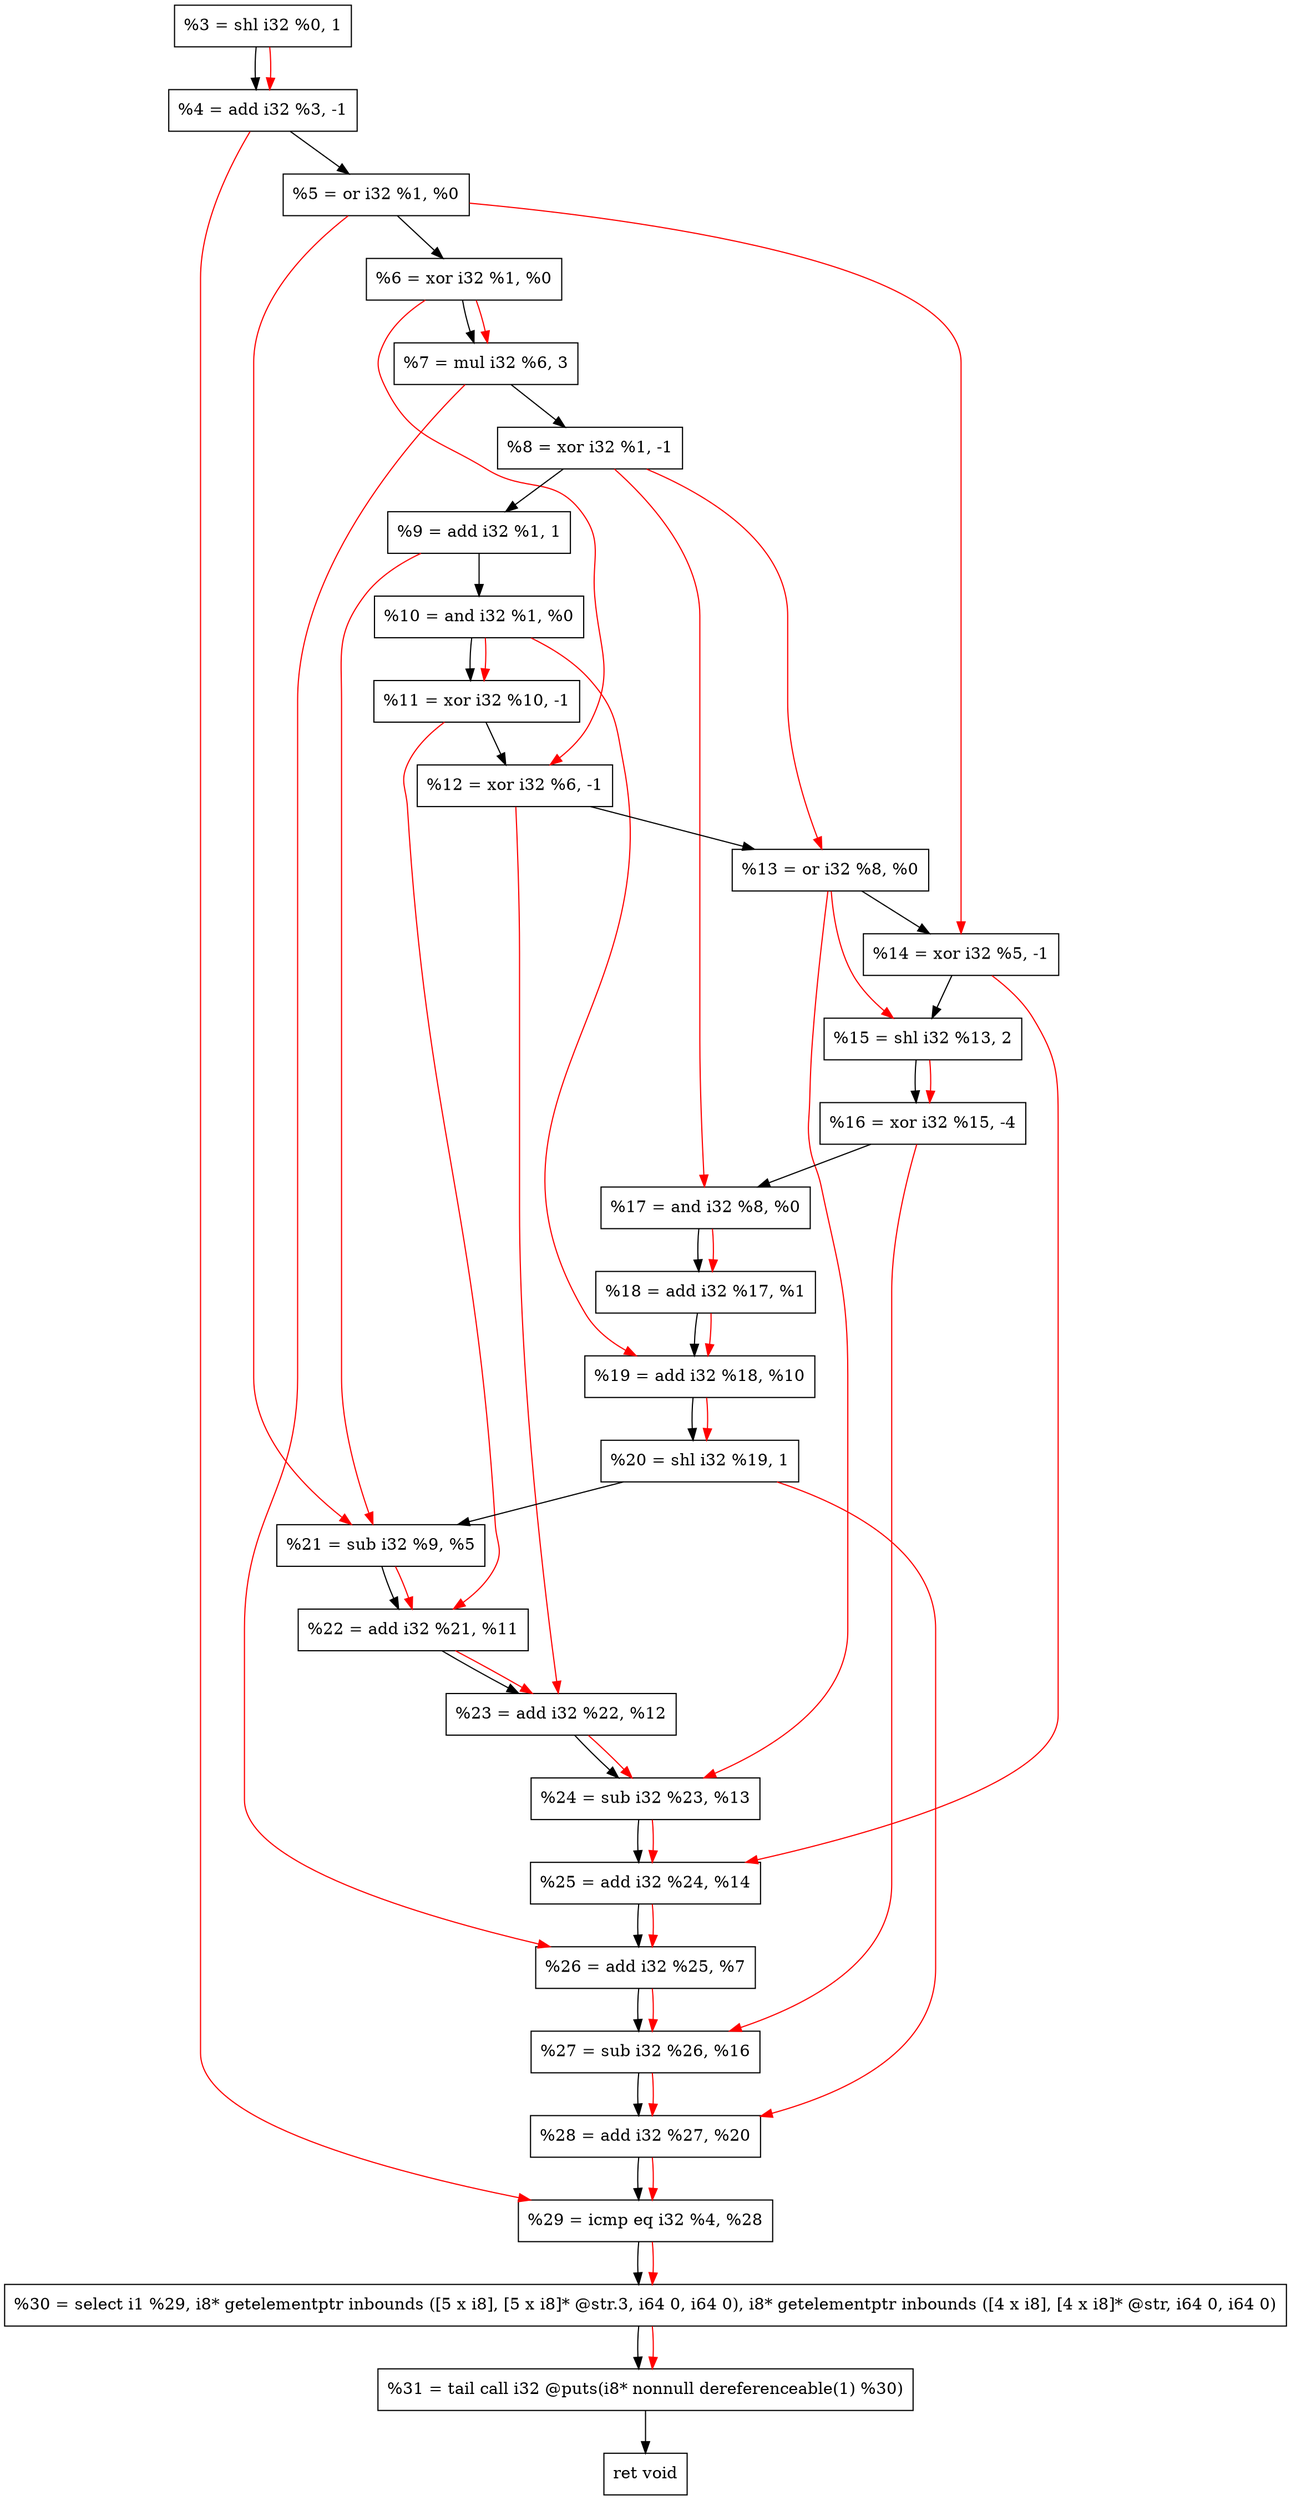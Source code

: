 digraph "DFG for'crackme' function" {
	Node0x131bc10[shape=record, label="  %3 = shl i32 %0, 1"];
	Node0x131bcb0[shape=record, label="  %4 = add i32 %3, -1"];
	Node0x131bd70[shape=record, label="  %5 = or i32 %1, %0"];
	Node0x131bde0[shape=record, label="  %6 = xor i32 %1, %0"];
	Node0x131be50[shape=record, label="  %7 = mul i32 %6, 3"];
	Node0x131bec0[shape=record, label="  %8 = xor i32 %1, -1"];
	Node0x131bf30[shape=record, label="  %9 = add i32 %1, 1"];
	Node0x131bfa0[shape=record, label="  %10 = and i32 %1, %0"];
	Node0x131c010[shape=record, label="  %11 = xor i32 %10, -1"];
	Node0x131c080[shape=record, label="  %12 = xor i32 %6, -1"];
	Node0x131c0f0[shape=record, label="  %13 = or i32 %8, %0"];
	Node0x131c160[shape=record, label="  %14 = xor i32 %5, -1"];
	Node0x131c200[shape=record, label="  %15 = shl i32 %13, 2"];
	Node0x131c2a0[shape=record, label="  %16 = xor i32 %15, -4"];
	Node0x131c310[shape=record, label="  %17 = and i32 %8, %0"];
	Node0x131c380[shape=record, label="  %18 = add i32 %17, %1"];
	Node0x131c3f0[shape=record, label="  %19 = add i32 %18, %10"];
	Node0x131c460[shape=record, label="  %20 = shl i32 %19, 1"];
	Node0x131c4d0[shape=record, label="  %21 = sub i32 %9, %5"];
	Node0x131c540[shape=record, label="  %22 = add i32 %21, %11"];
	Node0x131c5b0[shape=record, label="  %23 = add i32 %22, %12"];
	Node0x131c620[shape=record, label="  %24 = sub i32 %23, %13"];
	Node0x131c690[shape=record, label="  %25 = add i32 %24, %14"];
	Node0x131c700[shape=record, label="  %26 = add i32 %25, %7"];
	Node0x131c770[shape=record, label="  %27 = sub i32 %26, %16"];
	Node0x131c7e0[shape=record, label="  %28 = add i32 %27, %20"];
	Node0x131c850[shape=record, label="  %29 = icmp eq i32 %4, %28"];
	Node0x12bc268[shape=record, label="  %30 = select i1 %29, i8* getelementptr inbounds ([5 x i8], [5 x i8]* @str.3, i64 0, i64 0), i8* getelementptr inbounds ([4 x i8], [4 x i8]* @str, i64 0, i64 0)"];
	Node0x131ccf0[shape=record, label="  %31 = tail call i32 @puts(i8* nonnull dereferenceable(1) %30)"];
	Node0x131cd40[shape=record, label="  ret void"];
	Node0x131bc10 -> Node0x131bcb0;
	Node0x131bcb0 -> Node0x131bd70;
	Node0x131bd70 -> Node0x131bde0;
	Node0x131bde0 -> Node0x131be50;
	Node0x131be50 -> Node0x131bec0;
	Node0x131bec0 -> Node0x131bf30;
	Node0x131bf30 -> Node0x131bfa0;
	Node0x131bfa0 -> Node0x131c010;
	Node0x131c010 -> Node0x131c080;
	Node0x131c080 -> Node0x131c0f0;
	Node0x131c0f0 -> Node0x131c160;
	Node0x131c160 -> Node0x131c200;
	Node0x131c200 -> Node0x131c2a0;
	Node0x131c2a0 -> Node0x131c310;
	Node0x131c310 -> Node0x131c380;
	Node0x131c380 -> Node0x131c3f0;
	Node0x131c3f0 -> Node0x131c460;
	Node0x131c460 -> Node0x131c4d0;
	Node0x131c4d0 -> Node0x131c540;
	Node0x131c540 -> Node0x131c5b0;
	Node0x131c5b0 -> Node0x131c620;
	Node0x131c620 -> Node0x131c690;
	Node0x131c690 -> Node0x131c700;
	Node0x131c700 -> Node0x131c770;
	Node0x131c770 -> Node0x131c7e0;
	Node0x131c7e0 -> Node0x131c850;
	Node0x131c850 -> Node0x12bc268;
	Node0x12bc268 -> Node0x131ccf0;
	Node0x131ccf0 -> Node0x131cd40;
edge [color=red]
	Node0x131bc10 -> Node0x131bcb0;
	Node0x131bde0 -> Node0x131be50;
	Node0x131bfa0 -> Node0x131c010;
	Node0x131bde0 -> Node0x131c080;
	Node0x131bec0 -> Node0x131c0f0;
	Node0x131bd70 -> Node0x131c160;
	Node0x131c0f0 -> Node0x131c200;
	Node0x131c200 -> Node0x131c2a0;
	Node0x131bec0 -> Node0x131c310;
	Node0x131c310 -> Node0x131c380;
	Node0x131c380 -> Node0x131c3f0;
	Node0x131bfa0 -> Node0x131c3f0;
	Node0x131c3f0 -> Node0x131c460;
	Node0x131bf30 -> Node0x131c4d0;
	Node0x131bd70 -> Node0x131c4d0;
	Node0x131c4d0 -> Node0x131c540;
	Node0x131c010 -> Node0x131c540;
	Node0x131c540 -> Node0x131c5b0;
	Node0x131c080 -> Node0x131c5b0;
	Node0x131c5b0 -> Node0x131c620;
	Node0x131c0f0 -> Node0x131c620;
	Node0x131c620 -> Node0x131c690;
	Node0x131c160 -> Node0x131c690;
	Node0x131c690 -> Node0x131c700;
	Node0x131be50 -> Node0x131c700;
	Node0x131c700 -> Node0x131c770;
	Node0x131c2a0 -> Node0x131c770;
	Node0x131c770 -> Node0x131c7e0;
	Node0x131c460 -> Node0x131c7e0;
	Node0x131bcb0 -> Node0x131c850;
	Node0x131c7e0 -> Node0x131c850;
	Node0x131c850 -> Node0x12bc268;
	Node0x12bc268 -> Node0x131ccf0;
}
